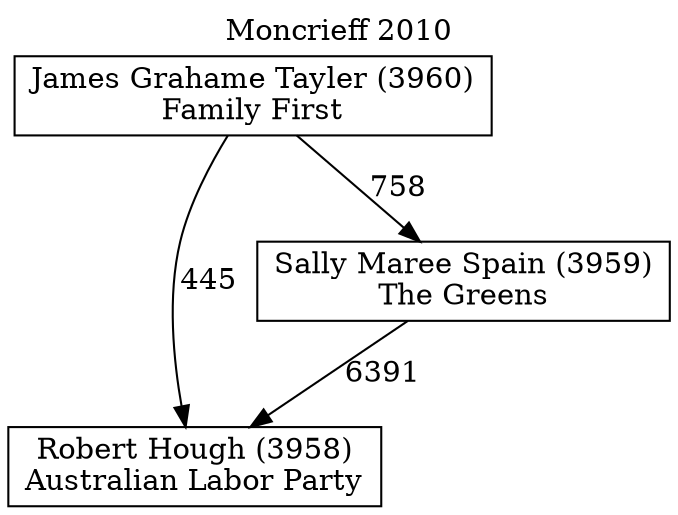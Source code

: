 // House preference flow
digraph "Robert Hough (3958)_Moncrieff_2010" {
	graph [label="Moncrieff 2010" labelloc=t mclimit=10]
	node [shape=box]
	"James Grahame Tayler (3960)" [label="James Grahame Tayler (3960)
Family First"]
	"Robert Hough (3958)" [label="Robert Hough (3958)
Australian Labor Party"]
	"Sally Maree Spain (3959)" [label="Sally Maree Spain (3959)
The Greens"]
	"James Grahame Tayler (3960)" -> "Robert Hough (3958)" [label=445]
	"James Grahame Tayler (3960)" -> "Sally Maree Spain (3959)" [label=758]
	"Sally Maree Spain (3959)" -> "Robert Hough (3958)" [label=6391]
}
